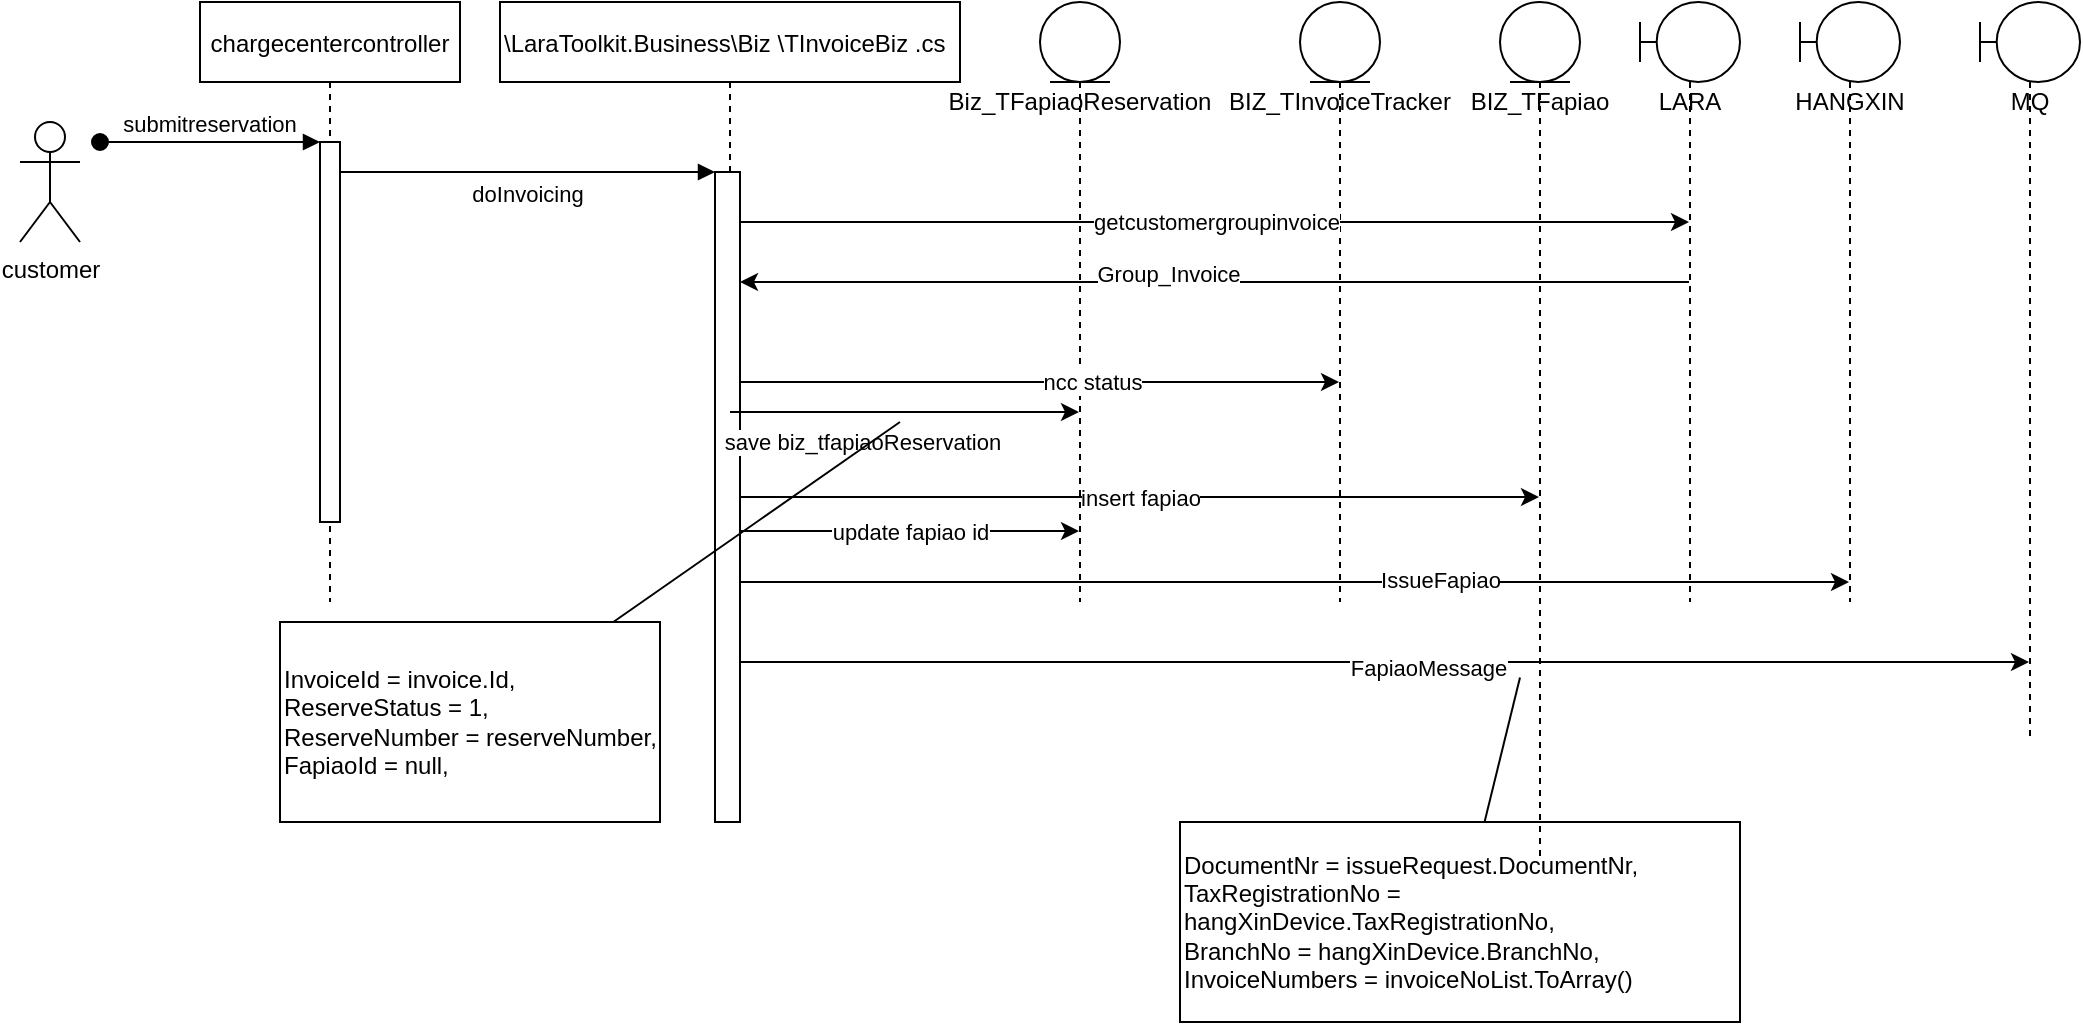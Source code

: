 <mxfile version="20.6.0" type="github">
  <diagram id="kgpKYQtTHZ0yAKxKKP6v" name="Page-1">
    <mxGraphModel dx="1422" dy="794" grid="1" gridSize="10" guides="1" tooltips="1" connect="1" arrows="1" fold="1" page="1" pageScale="1" pageWidth="10000" pageHeight="10000" math="0" shadow="0">
      <root>
        <mxCell id="0" />
        <mxCell id="1" parent="0" />
        <mxCell id="3nuBFxr9cyL0pnOWT2aG-1" value="chargecentercontroller" style="shape=umlLifeline;perimeter=lifelinePerimeter;container=1;collapsible=0;recursiveResize=0;rounded=0;shadow=0;strokeWidth=1;" parent="1" vertex="1">
          <mxGeometry x="150" y="80" width="130" height="300" as="geometry" />
        </mxCell>
        <mxCell id="3nuBFxr9cyL0pnOWT2aG-2" value="" style="points=[];perimeter=orthogonalPerimeter;rounded=0;shadow=0;strokeWidth=1;" parent="3nuBFxr9cyL0pnOWT2aG-1" vertex="1">
          <mxGeometry x="60" y="70" width="10" height="190" as="geometry" />
        </mxCell>
        <mxCell id="3nuBFxr9cyL0pnOWT2aG-3" value="submitreservation" style="verticalAlign=bottom;startArrow=oval;endArrow=block;startSize=8;shadow=0;strokeWidth=1;" parent="3nuBFxr9cyL0pnOWT2aG-1" target="3nuBFxr9cyL0pnOWT2aG-2" edge="1">
          <mxGeometry relative="1" as="geometry">
            <mxPoint x="-50" y="70" as="sourcePoint" />
          </mxGeometry>
        </mxCell>
        <mxCell id="3nuBFxr9cyL0pnOWT2aG-5" value="\LaraToolkit.Business\Biz \TInvoiceBiz .cs" style="shape=umlLifeline;perimeter=lifelinePerimeter;container=1;collapsible=0;recursiveResize=0;rounded=0;shadow=0;strokeWidth=1;align=left;" parent="1" vertex="1">
          <mxGeometry x="300" y="80" width="230" height="410" as="geometry" />
        </mxCell>
        <mxCell id="3nuBFxr9cyL0pnOWT2aG-6" value="" style="points=[];perimeter=orthogonalPerimeter;rounded=0;shadow=0;strokeWidth=1;" parent="3nuBFxr9cyL0pnOWT2aG-5" vertex="1">
          <mxGeometry x="107.5" y="85" width="12.5" height="325" as="geometry" />
        </mxCell>
        <mxCell id="3nuBFxr9cyL0pnOWT2aG-8" value="doInvoicing" style="verticalAlign=bottom;endArrow=block;entryX=0;entryY=0;shadow=0;strokeWidth=1;" parent="1" source="3nuBFxr9cyL0pnOWT2aG-2" target="3nuBFxr9cyL0pnOWT2aG-6" edge="1">
          <mxGeometry y="-20" relative="1" as="geometry">
            <mxPoint x="275" y="160" as="sourcePoint" />
            <mxPoint as="offset" />
          </mxGeometry>
        </mxCell>
        <mxCell id="hGjtUX6-G6aYjwRIEp4b-1" value="customer" style="shape=umlActor;verticalLabelPosition=bottom;verticalAlign=top;html=1;" vertex="1" parent="1">
          <mxGeometry x="60" y="140" width="30" height="60" as="geometry" />
        </mxCell>
        <mxCell id="hGjtUX6-G6aYjwRIEp4b-4" value="Biz_TFapiaoReservation" style="shape=umlLifeline;participant=umlEntity;perimeter=lifelinePerimeter;whiteSpace=wrap;html=1;container=1;collapsible=0;recursiveResize=0;verticalAlign=top;spacingTop=36;outlineConnect=0;" vertex="1" parent="1">
          <mxGeometry x="570" y="80" width="40" height="300" as="geometry" />
        </mxCell>
        <mxCell id="hGjtUX6-G6aYjwRIEp4b-13" style="edgeStyle=orthogonalEdgeStyle;rounded=0;orthogonalLoop=1;jettySize=auto;html=1;" edge="1" parent="1" source="hGjtUX6-G6aYjwRIEp4b-5" target="3nuBFxr9cyL0pnOWT2aG-6">
          <mxGeometry relative="1" as="geometry">
            <Array as="points">
              <mxPoint x="680" y="220" />
              <mxPoint x="680" y="220" />
            </Array>
          </mxGeometry>
        </mxCell>
        <mxCell id="hGjtUX6-G6aYjwRIEp4b-14" value="Group_Invoice" style="edgeLabel;html=1;align=center;verticalAlign=middle;resizable=0;points=[];" vertex="1" connectable="0" parent="hGjtUX6-G6aYjwRIEp4b-13">
          <mxGeometry x="0.098" y="-4" relative="1" as="geometry">
            <mxPoint as="offset" />
          </mxGeometry>
        </mxCell>
        <mxCell id="hGjtUX6-G6aYjwRIEp4b-5" value="LARA" style="shape=umlLifeline;participant=umlBoundary;perimeter=lifelinePerimeter;whiteSpace=wrap;html=1;container=1;collapsible=0;recursiveResize=0;verticalAlign=top;spacingTop=36;outlineConnect=0;" vertex="1" parent="1">
          <mxGeometry x="870" y="80" width="50" height="300" as="geometry" />
        </mxCell>
        <mxCell id="hGjtUX6-G6aYjwRIEp4b-6" value="HANGXIN" style="shape=umlLifeline;participant=umlBoundary;perimeter=lifelinePerimeter;whiteSpace=wrap;html=1;container=1;collapsible=0;recursiveResize=0;verticalAlign=top;spacingTop=36;outlineConnect=0;" vertex="1" parent="1">
          <mxGeometry x="950" y="80" width="50" height="300" as="geometry" />
        </mxCell>
        <mxCell id="hGjtUX6-G6aYjwRIEp4b-10" value="MQ" style="shape=umlLifeline;participant=umlBoundary;perimeter=lifelinePerimeter;whiteSpace=wrap;html=1;container=1;collapsible=0;recursiveResize=0;verticalAlign=top;spacingTop=36;outlineConnect=0;" vertex="1" parent="1">
          <mxGeometry x="1040" y="80" width="50" height="370" as="geometry" />
        </mxCell>
        <mxCell id="hGjtUX6-G6aYjwRIEp4b-11" value="BIZ_TInvoiceTracker" style="shape=umlLifeline;participant=umlEntity;perimeter=lifelinePerimeter;whiteSpace=wrap;html=1;container=1;collapsible=0;recursiveResize=0;verticalAlign=top;spacingTop=36;outlineConnect=0;" vertex="1" parent="1">
          <mxGeometry x="700" y="80" width="40" height="300" as="geometry" />
        </mxCell>
        <mxCell id="hGjtUX6-G6aYjwRIEp4b-12" value="getcustomergroupinvoice" style="edgeStyle=orthogonalEdgeStyle;rounded=0;orthogonalLoop=1;jettySize=auto;html=1;" edge="1" parent="1" source="3nuBFxr9cyL0pnOWT2aG-6" target="hGjtUX6-G6aYjwRIEp4b-5">
          <mxGeometry relative="1" as="geometry">
            <Array as="points">
              <mxPoint x="770" y="190" />
              <mxPoint x="770" y="190" />
            </Array>
          </mxGeometry>
        </mxCell>
        <mxCell id="hGjtUX6-G6aYjwRIEp4b-17" style="edgeStyle=orthogonalEdgeStyle;rounded=0;orthogonalLoop=1;jettySize=auto;html=1;" edge="1" parent="1" source="3nuBFxr9cyL0pnOWT2aG-6" target="hGjtUX6-G6aYjwRIEp4b-11">
          <mxGeometry relative="1" as="geometry">
            <Array as="points">
              <mxPoint x="650" y="270" />
              <mxPoint x="650" y="270" />
            </Array>
          </mxGeometry>
        </mxCell>
        <mxCell id="hGjtUX6-G6aYjwRIEp4b-18" value="ncc status" style="edgeLabel;html=1;align=center;verticalAlign=middle;resizable=0;points=[];" vertex="1" connectable="0" parent="hGjtUX6-G6aYjwRIEp4b-17">
          <mxGeometry x="0.172" relative="1" as="geometry">
            <mxPoint as="offset" />
          </mxGeometry>
        </mxCell>
        <mxCell id="hGjtUX6-G6aYjwRIEp4b-19" value="save biz_tfapiaoReservation" style="edgeStyle=orthogonalEdgeStyle;rounded=0;orthogonalLoop=1;jettySize=auto;html=1;" edge="1" parent="1" source="3nuBFxr9cyL0pnOWT2aG-5" target="hGjtUX6-G6aYjwRIEp4b-4">
          <mxGeometry x="-0.251" y="-15" relative="1" as="geometry">
            <mxPoint x="470" y="300" as="sourcePoint" />
            <mxPoint x="669.5" y="300" as="targetPoint" />
            <Array as="points">
              <mxPoint x="460" y="300" />
              <mxPoint x="460" y="300" />
            </Array>
            <mxPoint as="offset" />
          </mxGeometry>
        </mxCell>
        <mxCell id="hGjtUX6-G6aYjwRIEp4b-23" value="" style="endArrow=none;html=1;rounded=0;" edge="1" parent="1" target="hGjtUX6-G6aYjwRIEp4b-20">
          <mxGeometry relative="1" as="geometry">
            <mxPoint x="500" y="290" as="sourcePoint" />
            <mxPoint x="500" y="370" as="targetPoint" />
          </mxGeometry>
        </mxCell>
        <mxCell id="hGjtUX6-G6aYjwRIEp4b-24" style="edgeStyle=orthogonalEdgeStyle;rounded=0;orthogonalLoop=1;jettySize=auto;html=1;" edge="1" parent="1" source="3nuBFxr9cyL0pnOWT2aG-6" target="hGjtUX6-G6aYjwRIEp4b-6">
          <mxGeometry relative="1" as="geometry">
            <Array as="points">
              <mxPoint x="750" y="370" />
              <mxPoint x="750" y="370" />
            </Array>
          </mxGeometry>
        </mxCell>
        <mxCell id="hGjtUX6-G6aYjwRIEp4b-25" value="IssueFapiao" style="edgeLabel;html=1;align=center;verticalAlign=middle;resizable=0;points=[];" vertex="1" connectable="0" parent="hGjtUX6-G6aYjwRIEp4b-24">
          <mxGeometry x="0.262" y="1" relative="1" as="geometry">
            <mxPoint as="offset" />
          </mxGeometry>
        </mxCell>
        <mxCell id="hGjtUX6-G6aYjwRIEp4b-26" style="edgeStyle=orthogonalEdgeStyle;rounded=0;orthogonalLoop=1;jettySize=auto;html=1;" edge="1" parent="1" source="3nuBFxr9cyL0pnOWT2aG-6" target="hGjtUX6-G6aYjwRIEp4b-10">
          <mxGeometry relative="1" as="geometry">
            <Array as="points">
              <mxPoint x="830" y="410" />
              <mxPoint x="830" y="410" />
            </Array>
          </mxGeometry>
        </mxCell>
        <mxCell id="hGjtUX6-G6aYjwRIEp4b-27" value="FapiaoMessage" style="edgeLabel;html=1;align=center;verticalAlign=middle;resizable=0;points=[];" vertex="1" connectable="0" parent="hGjtUX6-G6aYjwRIEp4b-26">
          <mxGeometry x="0.068" y="-3" relative="1" as="geometry">
            <mxPoint as="offset" />
          </mxGeometry>
        </mxCell>
        <mxCell id="hGjtUX6-G6aYjwRIEp4b-28" value="&lt;div&gt;DocumentNr = issueRequest.DocumentNr,&lt;/div&gt;&lt;div&gt;TaxRegistrationNo = hangXinDevice.TaxRegistrationNo,&lt;/div&gt;&lt;div&gt;BranchNo = hangXinDevice.BranchNo,&lt;/div&gt;&lt;div&gt;InvoiceNumbers = invoiceNoList.ToArray()&lt;/div&gt;" style="shape=note;size=0;whiteSpace=wrap;html=1;align=left;" vertex="1" parent="1">
          <mxGeometry x="640" y="490" width="280" height="100" as="geometry" />
        </mxCell>
        <mxCell id="hGjtUX6-G6aYjwRIEp4b-29" value="" style="endArrow=none;html=1;rounded=0;" edge="1" parent="1" target="hGjtUX6-G6aYjwRIEp4b-28">
          <mxGeometry relative="1" as="geometry">
            <mxPoint x="810" y="417.8" as="sourcePoint" />
            <mxPoint x="700" y="449.995" as="targetPoint" />
          </mxGeometry>
        </mxCell>
        <mxCell id="hGjtUX6-G6aYjwRIEp4b-30" value="BIZ_TFapiao" style="shape=umlLifeline;participant=umlEntity;perimeter=lifelinePerimeter;whiteSpace=wrap;html=1;container=1;collapsible=0;recursiveResize=0;verticalAlign=top;spacingTop=36;outlineConnect=0;" vertex="1" parent="1">
          <mxGeometry x="800" y="80" width="40" height="430" as="geometry" />
        </mxCell>
        <mxCell id="hGjtUX6-G6aYjwRIEp4b-31" value="insert fapiao" style="edgeStyle=orthogonalEdgeStyle;rounded=0;orthogonalLoop=1;jettySize=auto;html=1;" edge="1" parent="1" source="3nuBFxr9cyL0pnOWT2aG-6" target="hGjtUX6-G6aYjwRIEp4b-30">
          <mxGeometry relative="1" as="geometry">
            <Array as="points">
              <mxPoint x="760" y="328" />
              <mxPoint x="760" y="328" />
            </Array>
          </mxGeometry>
        </mxCell>
        <mxCell id="hGjtUX6-G6aYjwRIEp4b-20" value="&lt;div&gt;InvoiceId = invoice.Id,&lt;/div&gt;&lt;div&gt;ReserveStatus = 1,&lt;/div&gt;&lt;div&gt;ReserveNumber = reserveNumber,&lt;/div&gt;&lt;div&gt;FapiaoId = null,&lt;/div&gt;" style="shape=note;size=0;whiteSpace=wrap;html=1;align=left;" vertex="1" parent="1">
          <mxGeometry x="190" y="390" width="190" height="100" as="geometry" />
        </mxCell>
        <mxCell id="hGjtUX6-G6aYjwRIEp4b-33" value="update fapiao id" style="edgeStyle=orthogonalEdgeStyle;rounded=0;orthogonalLoop=1;jettySize=auto;html=1;" edge="1" parent="1">
          <mxGeometry relative="1" as="geometry">
            <mxPoint x="420" y="344.5" as="sourcePoint" />
            <mxPoint x="589.5" y="344.5" as="targetPoint" />
            <Array as="points">
              <mxPoint x="550" y="345" />
              <mxPoint x="550" y="345" />
            </Array>
          </mxGeometry>
        </mxCell>
      </root>
    </mxGraphModel>
  </diagram>
</mxfile>
